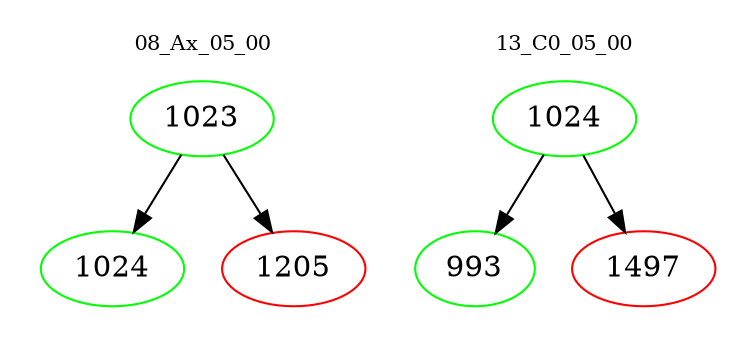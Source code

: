 digraph{
subgraph cluster_0 {
color = white
label = "08_Ax_05_00";
fontsize=10;
T0_1023 [label="1023", color="green"]
T0_1023 -> T0_1024 [color="black"]
T0_1024 [label="1024", color="green"]
T0_1023 -> T0_1205 [color="black"]
T0_1205 [label="1205", color="red"]
}
subgraph cluster_1 {
color = white
label = "13_C0_05_00";
fontsize=10;
T1_1024 [label="1024", color="green"]
T1_1024 -> T1_993 [color="black"]
T1_993 [label="993", color="green"]
T1_1024 -> T1_1497 [color="black"]
T1_1497 [label="1497", color="red"]
}
}
